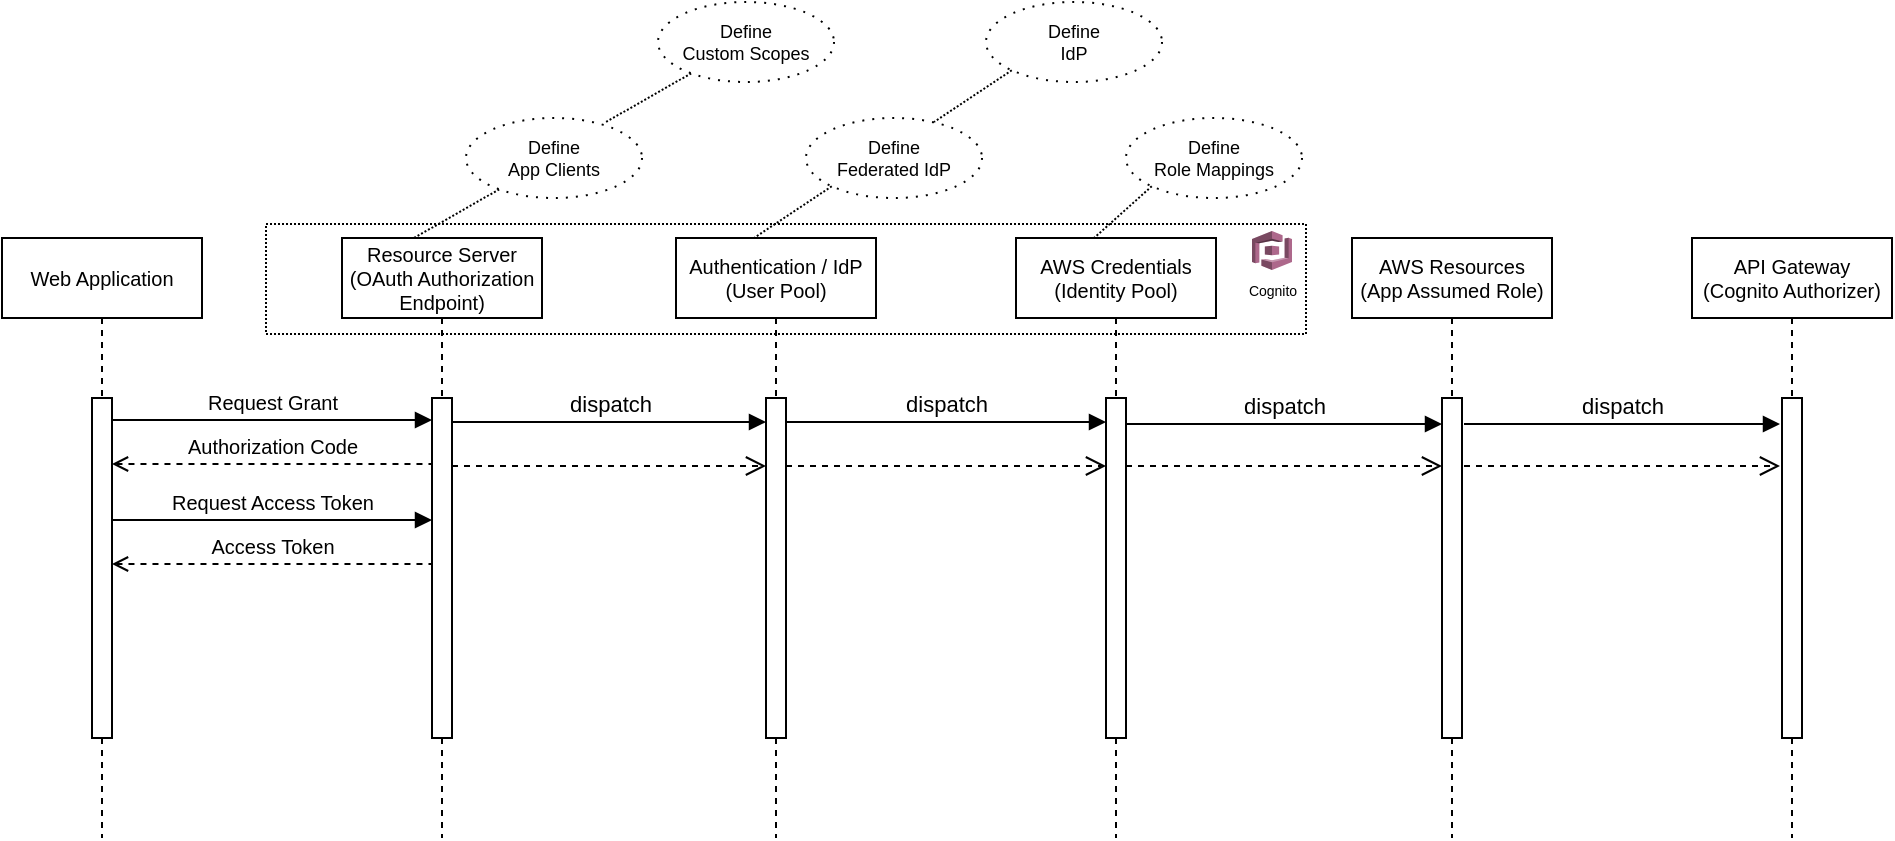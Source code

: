 <mxfile version="23.1.7" type="github">
  <diagram name="Page-1" id="2YBvvXClWsGukQMizWep">
    <mxGraphModel dx="1037" dy="549" grid="1" gridSize="10" guides="1" tooltips="1" connect="1" arrows="1" fold="1" page="1" pageScale="1" pageWidth="1100" pageHeight="850" math="0" shadow="0">
      <root>
        <mxCell id="0" />
        <mxCell id="1" parent="0" />
        <mxCell id="r72Okk3l7TpYCggT--TZ-34" value="" style="rounded=0;whiteSpace=wrap;html=1;fillColor=none;dashed=1;dashPattern=1 1;" vertex="1" parent="1">
          <mxGeometry x="220" y="403" width="520" height="55" as="geometry" />
        </mxCell>
        <mxCell id="aM9ryv3xv72pqoxQDRHE-1" value="Web Application" style="shape=umlLifeline;perimeter=lifelinePerimeter;whiteSpace=wrap;html=1;container=0;dropTarget=0;collapsible=0;recursiveResize=0;outlineConnect=0;portConstraint=eastwest;newEdgeStyle={&quot;edgeStyle&quot;:&quot;elbowEdgeStyle&quot;,&quot;elbow&quot;:&quot;vertical&quot;,&quot;curved&quot;:0,&quot;rounded&quot;:0};fontSize=10;" parent="1" vertex="1">
          <mxGeometry x="88" y="410" width="100" height="300" as="geometry" />
        </mxCell>
        <mxCell id="aM9ryv3xv72pqoxQDRHE-2" value="" style="html=1;points=[];perimeter=orthogonalPerimeter;outlineConnect=0;targetShapes=umlLifeline;portConstraint=eastwest;newEdgeStyle={&quot;edgeStyle&quot;:&quot;elbowEdgeStyle&quot;,&quot;elbow&quot;:&quot;vertical&quot;,&quot;curved&quot;:0,&quot;rounded&quot;:0};" parent="aM9ryv3xv72pqoxQDRHE-1" vertex="1">
          <mxGeometry x="45" y="80" width="10" height="170" as="geometry" />
        </mxCell>
        <mxCell id="aM9ryv3xv72pqoxQDRHE-5" value="Resource Server&lt;br style=&quot;font-size: 10px;&quot;&gt;(OAuth Authorization Endpoint)" style="shape=umlLifeline;perimeter=lifelinePerimeter;whiteSpace=wrap;html=1;container=0;dropTarget=0;collapsible=0;recursiveResize=0;outlineConnect=0;portConstraint=eastwest;newEdgeStyle={&quot;edgeStyle&quot;:&quot;elbowEdgeStyle&quot;,&quot;elbow&quot;:&quot;vertical&quot;,&quot;curved&quot;:0,&quot;rounded&quot;:0};fontSize=10;" parent="1" vertex="1">
          <mxGeometry x="258" y="410" width="100" height="300" as="geometry" />
        </mxCell>
        <mxCell id="aM9ryv3xv72pqoxQDRHE-6" value="" style="html=1;points=[];perimeter=orthogonalPerimeter;outlineConnect=0;targetShapes=umlLifeline;portConstraint=eastwest;newEdgeStyle={&quot;edgeStyle&quot;:&quot;elbowEdgeStyle&quot;,&quot;elbow&quot;:&quot;vertical&quot;,&quot;curved&quot;:0,&quot;rounded&quot;:0};" parent="aM9ryv3xv72pqoxQDRHE-5" vertex="1">
          <mxGeometry x="45" y="80" width="10" height="170" as="geometry" />
        </mxCell>
        <mxCell id="aM9ryv3xv72pqoxQDRHE-7" value="Request Grant" style="html=1;verticalAlign=bottom;endArrow=block;edgeStyle=elbowEdgeStyle;elbow=vertical;curved=0;rounded=0;fontSize=10;" parent="1" edge="1">
          <mxGeometry relative="1" as="geometry">
            <mxPoint x="143" y="501" as="sourcePoint" />
            <Array as="points">
              <mxPoint x="228" y="501" />
            </Array>
            <mxPoint x="303" y="501" as="targetPoint" />
            <mxPoint as="offset" />
          </mxGeometry>
        </mxCell>
        <mxCell id="aM9ryv3xv72pqoxQDRHE-10" value="Authorization Code" style="html=1;verticalAlign=bottom;endArrow=none;dashed=1;endSize=8;edgeStyle=elbowEdgeStyle;elbow=vertical;curved=0;rounded=0;startArrow=open;startFill=0;endFill=0;fontSize=10;" parent="1" edge="1">
          <mxGeometry relative="1" as="geometry">
            <mxPoint x="303" y="523" as="targetPoint" />
            <Array as="points">
              <mxPoint x="228" y="523" />
            </Array>
            <mxPoint x="143" y="523" as="sourcePoint" />
          </mxGeometry>
        </mxCell>
        <mxCell id="r72Okk3l7TpYCggT--TZ-6" value="AWS Credentials&lt;br style=&quot;font-size: 10px;&quot;&gt;(Identity Pool)" style="shape=umlLifeline;perimeter=lifelinePerimeter;whiteSpace=wrap;html=1;container=0;dropTarget=0;collapsible=0;recursiveResize=0;outlineConnect=0;portConstraint=eastwest;newEdgeStyle={&quot;edgeStyle&quot;:&quot;elbowEdgeStyle&quot;,&quot;elbow&quot;:&quot;vertical&quot;,&quot;curved&quot;:0,&quot;rounded&quot;:0};fontSize=10;" vertex="1" parent="1">
          <mxGeometry x="595" y="410" width="100" height="300" as="geometry" />
        </mxCell>
        <mxCell id="r72Okk3l7TpYCggT--TZ-7" value="" style="html=1;points=[];perimeter=orthogonalPerimeter;outlineConnect=0;targetShapes=umlLifeline;portConstraint=eastwest;newEdgeStyle={&quot;edgeStyle&quot;:&quot;elbowEdgeStyle&quot;,&quot;elbow&quot;:&quot;vertical&quot;,&quot;curved&quot;:0,&quot;rounded&quot;:0};" vertex="1" parent="r72Okk3l7TpYCggT--TZ-6">
          <mxGeometry x="45" y="80" width="10" height="170" as="geometry" />
        </mxCell>
        <mxCell id="r72Okk3l7TpYCggT--TZ-10" value="dispatch" style="html=1;verticalAlign=bottom;endArrow=block;edgeStyle=elbowEdgeStyle;elbow=vertical;curved=0;rounded=0;" edge="1" parent="1">
          <mxGeometry relative="1" as="geometry">
            <mxPoint x="313" y="502" as="sourcePoint" />
            <Array as="points">
              <mxPoint x="418" y="502" />
            </Array>
            <mxPoint x="470" y="502" as="targetPoint" />
            <mxPoint as="offset" />
          </mxGeometry>
        </mxCell>
        <mxCell id="r72Okk3l7TpYCggT--TZ-23" style="rounded=0;orthogonalLoop=1;jettySize=auto;html=1;dashed=1;endArrow=none;endFill=0;entryX=0.37;entryY=0;entryDx=0;entryDy=0;entryPerimeter=0;dashPattern=1 1;" edge="1" parent="1" source="r72Okk3l7TpYCggT--TZ-12">
          <mxGeometry relative="1" as="geometry">
            <mxPoint x="294" y="410" as="targetPoint" />
            <mxPoint x="327.37" y="394.358" as="sourcePoint" />
          </mxGeometry>
        </mxCell>
        <mxCell id="r72Okk3l7TpYCggT--TZ-12" value="Define&lt;br&gt;App Clients" style="ellipse;whiteSpace=wrap;html=1;fontSize=9;dashed=1;dashPattern=1 4;" vertex="1" parent="1">
          <mxGeometry x="320" y="350" width="88" height="40" as="geometry" />
        </mxCell>
        <mxCell id="r72Okk3l7TpYCggT--TZ-13" value="Define&lt;br&gt;Federated IdP" style="ellipse;whiteSpace=wrap;html=1;fontSize=9;dashed=1;dashPattern=1 4;" vertex="1" parent="1">
          <mxGeometry x="490" y="350" width="88" height="40" as="geometry" />
        </mxCell>
        <mxCell id="r72Okk3l7TpYCggT--TZ-14" value="Define&lt;br&gt;Role Mappings" style="ellipse;whiteSpace=wrap;html=1;fontSize=9;dashed=1;dashPattern=1 4;" vertex="1" parent="1">
          <mxGeometry x="650" y="350" width="88" height="40" as="geometry" />
        </mxCell>
        <mxCell id="r72Okk3l7TpYCggT--TZ-15" value="AWS Resources&lt;br&gt;(App Assumed Role)" style="shape=umlLifeline;perimeter=lifelinePerimeter;whiteSpace=wrap;html=1;container=0;dropTarget=0;collapsible=0;recursiveResize=0;outlineConnect=0;portConstraint=eastwest;newEdgeStyle={&quot;edgeStyle&quot;:&quot;elbowEdgeStyle&quot;,&quot;elbow&quot;:&quot;vertical&quot;,&quot;curved&quot;:0,&quot;rounded&quot;:0};fontSize=10;" vertex="1" parent="1">
          <mxGeometry x="763" y="410" width="100" height="300" as="geometry" />
        </mxCell>
        <mxCell id="r72Okk3l7TpYCggT--TZ-16" value="" style="html=1;points=[];perimeter=orthogonalPerimeter;outlineConnect=0;targetShapes=umlLifeline;portConstraint=eastwest;newEdgeStyle={&quot;edgeStyle&quot;:&quot;elbowEdgeStyle&quot;,&quot;elbow&quot;:&quot;vertical&quot;,&quot;curved&quot;:0,&quot;rounded&quot;:0};" vertex="1" parent="r72Okk3l7TpYCggT--TZ-15">
          <mxGeometry x="45" y="80" width="10" height="170" as="geometry" />
        </mxCell>
        <mxCell id="r72Okk3l7TpYCggT--TZ-18" value="" style="html=1;verticalAlign=bottom;endArrow=open;dashed=1;endSize=8;edgeStyle=elbowEdgeStyle;elbow=vertical;curved=0;rounded=0;" edge="1" parent="1" source="aM9ryv3xv72pqoxQDRHE-6">
          <mxGeometry relative="1" as="geometry">
            <mxPoint x="470" y="524" as="targetPoint" />
            <Array as="points" />
            <mxPoint x="318" y="524" as="sourcePoint" />
          </mxGeometry>
        </mxCell>
        <mxCell id="r72Okk3l7TpYCggT--TZ-4" value="Authentication / IdP&lt;br style=&quot;font-size: 10px;&quot;&gt;(User Pool)" style="shape=umlLifeline;perimeter=lifelinePerimeter;whiteSpace=wrap;html=1;container=0;dropTarget=0;collapsible=0;recursiveResize=0;outlineConnect=0;portConstraint=eastwest;newEdgeStyle={&quot;edgeStyle&quot;:&quot;elbowEdgeStyle&quot;,&quot;elbow&quot;:&quot;vertical&quot;,&quot;curved&quot;:0,&quot;rounded&quot;:0};fontSize=10;" vertex="1" parent="1">
          <mxGeometry x="425" y="410" width="100" height="300" as="geometry" />
        </mxCell>
        <mxCell id="r72Okk3l7TpYCggT--TZ-5" value="" style="html=1;points=[];perimeter=orthogonalPerimeter;outlineConnect=0;targetShapes=umlLifeline;portConstraint=eastwest;newEdgeStyle={&quot;edgeStyle&quot;:&quot;elbowEdgeStyle&quot;,&quot;elbow&quot;:&quot;vertical&quot;,&quot;curved&quot;:0,&quot;rounded&quot;:0};" vertex="1" parent="r72Okk3l7TpYCggT--TZ-4">
          <mxGeometry x="45" y="80" width="10" height="170" as="geometry" />
        </mxCell>
        <mxCell id="r72Okk3l7TpYCggT--TZ-19" value="dispatch" style="html=1;verticalAlign=bottom;endArrow=block;edgeStyle=elbowEdgeStyle;elbow=vertical;curved=0;rounded=0;" edge="1" parent="1" source="r72Okk3l7TpYCggT--TZ-5" target="r72Okk3l7TpYCggT--TZ-7">
          <mxGeometry relative="1" as="geometry">
            <mxPoint x="481" y="502" as="sourcePoint" />
            <Array as="points">
              <mxPoint x="586" y="502" />
            </Array>
            <mxPoint x="638" y="502" as="targetPoint" />
            <mxPoint as="offset" />
          </mxGeometry>
        </mxCell>
        <mxCell id="r72Okk3l7TpYCggT--TZ-20" value="" style="html=1;verticalAlign=bottom;endArrow=open;dashed=1;endSize=8;edgeStyle=elbowEdgeStyle;elbow=vertical;curved=0;rounded=0;" edge="1" parent="1">
          <mxGeometry relative="1" as="geometry">
            <mxPoint x="640" y="524" as="targetPoint" />
            <Array as="points" />
            <mxPoint x="480" y="524" as="sourcePoint" />
          </mxGeometry>
        </mxCell>
        <mxCell id="r72Okk3l7TpYCggT--TZ-21" value="dispatch" style="html=1;verticalAlign=bottom;endArrow=block;edgeStyle=elbowEdgeStyle;elbow=vertical;curved=0;rounded=0;" edge="1" parent="1" source="r72Okk3l7TpYCggT--TZ-7" target="r72Okk3l7TpYCggT--TZ-16">
          <mxGeometry relative="1" as="geometry">
            <mxPoint x="655" y="503" as="sourcePoint" />
            <Array as="points">
              <mxPoint x="755" y="503" />
            </Array>
            <mxPoint x="807" y="503" as="targetPoint" />
            <mxPoint as="offset" />
          </mxGeometry>
        </mxCell>
        <mxCell id="r72Okk3l7TpYCggT--TZ-22" value="" style="html=1;verticalAlign=bottom;endArrow=open;dashed=1;endSize=8;edgeStyle=elbowEdgeStyle;elbow=vertical;curved=0;rounded=0;" edge="1" parent="1">
          <mxGeometry relative="1" as="geometry">
            <mxPoint x="808" y="524" as="targetPoint" />
            <Array as="points" />
            <mxPoint x="650" y="524" as="sourcePoint" />
          </mxGeometry>
        </mxCell>
        <mxCell id="r72Okk3l7TpYCggT--TZ-24" style="rounded=0;orthogonalLoop=1;jettySize=auto;html=1;dashed=1;endArrow=none;endFill=0;entryX=0.37;entryY=0;entryDx=0;entryDy=0;entryPerimeter=0;dashPattern=1 1;exitX=0;exitY=1;exitDx=0;exitDy=0;" edge="1" parent="1" source="r72Okk3l7TpYCggT--TZ-13">
          <mxGeometry relative="1" as="geometry">
            <mxPoint x="464" y="410" as="targetPoint" />
            <mxPoint x="497" y="394" as="sourcePoint" />
          </mxGeometry>
        </mxCell>
        <mxCell id="r72Okk3l7TpYCggT--TZ-25" style="rounded=0;orthogonalLoop=1;jettySize=auto;html=1;dashed=1;endArrow=none;endFill=0;entryX=0.37;entryY=0;entryDx=0;entryDy=0;entryPerimeter=0;dashPattern=1 1;exitX=0;exitY=1;exitDx=0;exitDy=0;" edge="1" parent="1" source="r72Okk3l7TpYCggT--TZ-14">
          <mxGeometry relative="1" as="geometry">
            <mxPoint x="634" y="410" as="targetPoint" />
            <mxPoint x="667" y="394" as="sourcePoint" />
          </mxGeometry>
        </mxCell>
        <mxCell id="r72Okk3l7TpYCggT--TZ-26" value="API Gateway&lt;br style=&quot;font-size: 10px;&quot;&gt;(Cognito Authorizer)" style="shape=umlLifeline;perimeter=lifelinePerimeter;whiteSpace=wrap;html=1;container=0;dropTarget=0;collapsible=0;recursiveResize=0;outlineConnect=0;portConstraint=eastwest;newEdgeStyle={&quot;edgeStyle&quot;:&quot;elbowEdgeStyle&quot;,&quot;elbow&quot;:&quot;vertical&quot;,&quot;curved&quot;:0,&quot;rounded&quot;:0};fontSize=10;" vertex="1" parent="1">
          <mxGeometry x="933" y="410" width="100" height="300" as="geometry" />
        </mxCell>
        <mxCell id="r72Okk3l7TpYCggT--TZ-27" value="" style="html=1;points=[];perimeter=orthogonalPerimeter;outlineConnect=0;targetShapes=umlLifeline;portConstraint=eastwest;newEdgeStyle={&quot;edgeStyle&quot;:&quot;elbowEdgeStyle&quot;,&quot;elbow&quot;:&quot;vertical&quot;,&quot;curved&quot;:0,&quot;rounded&quot;:0};" vertex="1" parent="r72Okk3l7TpYCggT--TZ-26">
          <mxGeometry x="45" y="80" width="10" height="170" as="geometry" />
        </mxCell>
        <mxCell id="r72Okk3l7TpYCggT--TZ-28" value="dispatch" style="html=1;verticalAlign=bottom;endArrow=block;edgeStyle=elbowEdgeStyle;elbow=vertical;curved=0;rounded=0;" edge="1" parent="1">
          <mxGeometry relative="1" as="geometry">
            <mxPoint x="819" y="503" as="sourcePoint" />
            <Array as="points">
              <mxPoint x="924" y="503" />
            </Array>
            <mxPoint x="977" y="503" as="targetPoint" />
            <mxPoint as="offset" />
          </mxGeometry>
        </mxCell>
        <mxCell id="r72Okk3l7TpYCggT--TZ-29" value="" style="html=1;verticalAlign=bottom;endArrow=open;dashed=1;endSize=8;edgeStyle=elbowEdgeStyle;elbow=vertical;curved=0;rounded=0;" edge="1" parent="1">
          <mxGeometry relative="1" as="geometry">
            <mxPoint x="977" y="524" as="targetPoint" />
            <Array as="points" />
            <mxPoint x="819" y="524" as="sourcePoint" />
          </mxGeometry>
        </mxCell>
        <mxCell id="r72Okk3l7TpYCggT--TZ-36" value="Cognito" style="outlineConnect=0;dashed=0;verticalLabelPosition=bottom;verticalAlign=top;align=center;html=1;shape=mxgraph.aws3.cognito;fillColor=#AD688B;gradientColor=none;fontSize=7;" vertex="1" parent="1">
          <mxGeometry x="713" y="406.5" width="20" height="19.5" as="geometry" />
        </mxCell>
        <mxCell id="r72Okk3l7TpYCggT--TZ-38" value="Request Access Token" style="html=1;verticalAlign=bottom;endArrow=block;edgeStyle=elbowEdgeStyle;elbow=vertical;curved=0;rounded=0;fontSize=10;" edge="1" parent="1">
          <mxGeometry relative="1" as="geometry">
            <mxPoint x="143" y="551" as="sourcePoint" />
            <Array as="points">
              <mxPoint x="228" y="551" />
            </Array>
            <mxPoint x="303" y="551" as="targetPoint" />
            <mxPoint as="offset" />
          </mxGeometry>
        </mxCell>
        <mxCell id="r72Okk3l7TpYCggT--TZ-39" value="Access Token" style="html=1;verticalAlign=bottom;endArrow=none;dashed=1;endSize=8;edgeStyle=elbowEdgeStyle;elbow=vertical;curved=0;rounded=0;startArrow=open;startFill=0;endFill=0;fontSize=10;" edge="1" parent="1">
          <mxGeometry relative="1" as="geometry">
            <mxPoint x="303" y="573" as="targetPoint" />
            <Array as="points">
              <mxPoint x="228" y="573" />
            </Array>
            <mxPoint x="143" y="573" as="sourcePoint" />
          </mxGeometry>
        </mxCell>
        <mxCell id="r72Okk3l7TpYCggT--TZ-40" style="rounded=0;orthogonalLoop=1;jettySize=auto;html=1;dashed=1;endArrow=none;endFill=0;entryX=0.37;entryY=0;entryDx=0;entryDy=0;entryPerimeter=0;dashPattern=1 1;" edge="1" parent="1">
          <mxGeometry relative="1" as="geometry">
            <mxPoint x="390" y="352" as="targetPoint" />
            <mxPoint x="432.609" y="327.652" as="sourcePoint" />
          </mxGeometry>
        </mxCell>
        <mxCell id="r72Okk3l7TpYCggT--TZ-41" value="Define&lt;br&gt;Custom Scopes" style="ellipse;whiteSpace=wrap;html=1;fontSize=9;dashed=1;dashPattern=1 4;" vertex="1" parent="1">
          <mxGeometry x="416" y="292" width="88" height="40" as="geometry" />
        </mxCell>
        <mxCell id="r72Okk3l7TpYCggT--TZ-42" value="Define&lt;br&gt;IdP" style="ellipse;whiteSpace=wrap;html=1;fontSize=9;dashed=1;dashPattern=1 4;" vertex="1" parent="1">
          <mxGeometry x="580" y="292" width="88" height="40" as="geometry" />
        </mxCell>
        <mxCell id="r72Okk3l7TpYCggT--TZ-43" style="rounded=0;orthogonalLoop=1;jettySize=auto;html=1;dashed=1;endArrow=none;endFill=0;entryX=0.37;entryY=0;entryDx=0;entryDy=0;entryPerimeter=0;dashPattern=1 1;exitX=0;exitY=1;exitDx=0;exitDy=0;" edge="1" parent="1" source="r72Okk3l7TpYCggT--TZ-42">
          <mxGeometry relative="1" as="geometry">
            <mxPoint x="554" y="352" as="targetPoint" />
            <mxPoint x="587" y="336" as="sourcePoint" />
          </mxGeometry>
        </mxCell>
      </root>
    </mxGraphModel>
  </diagram>
</mxfile>
